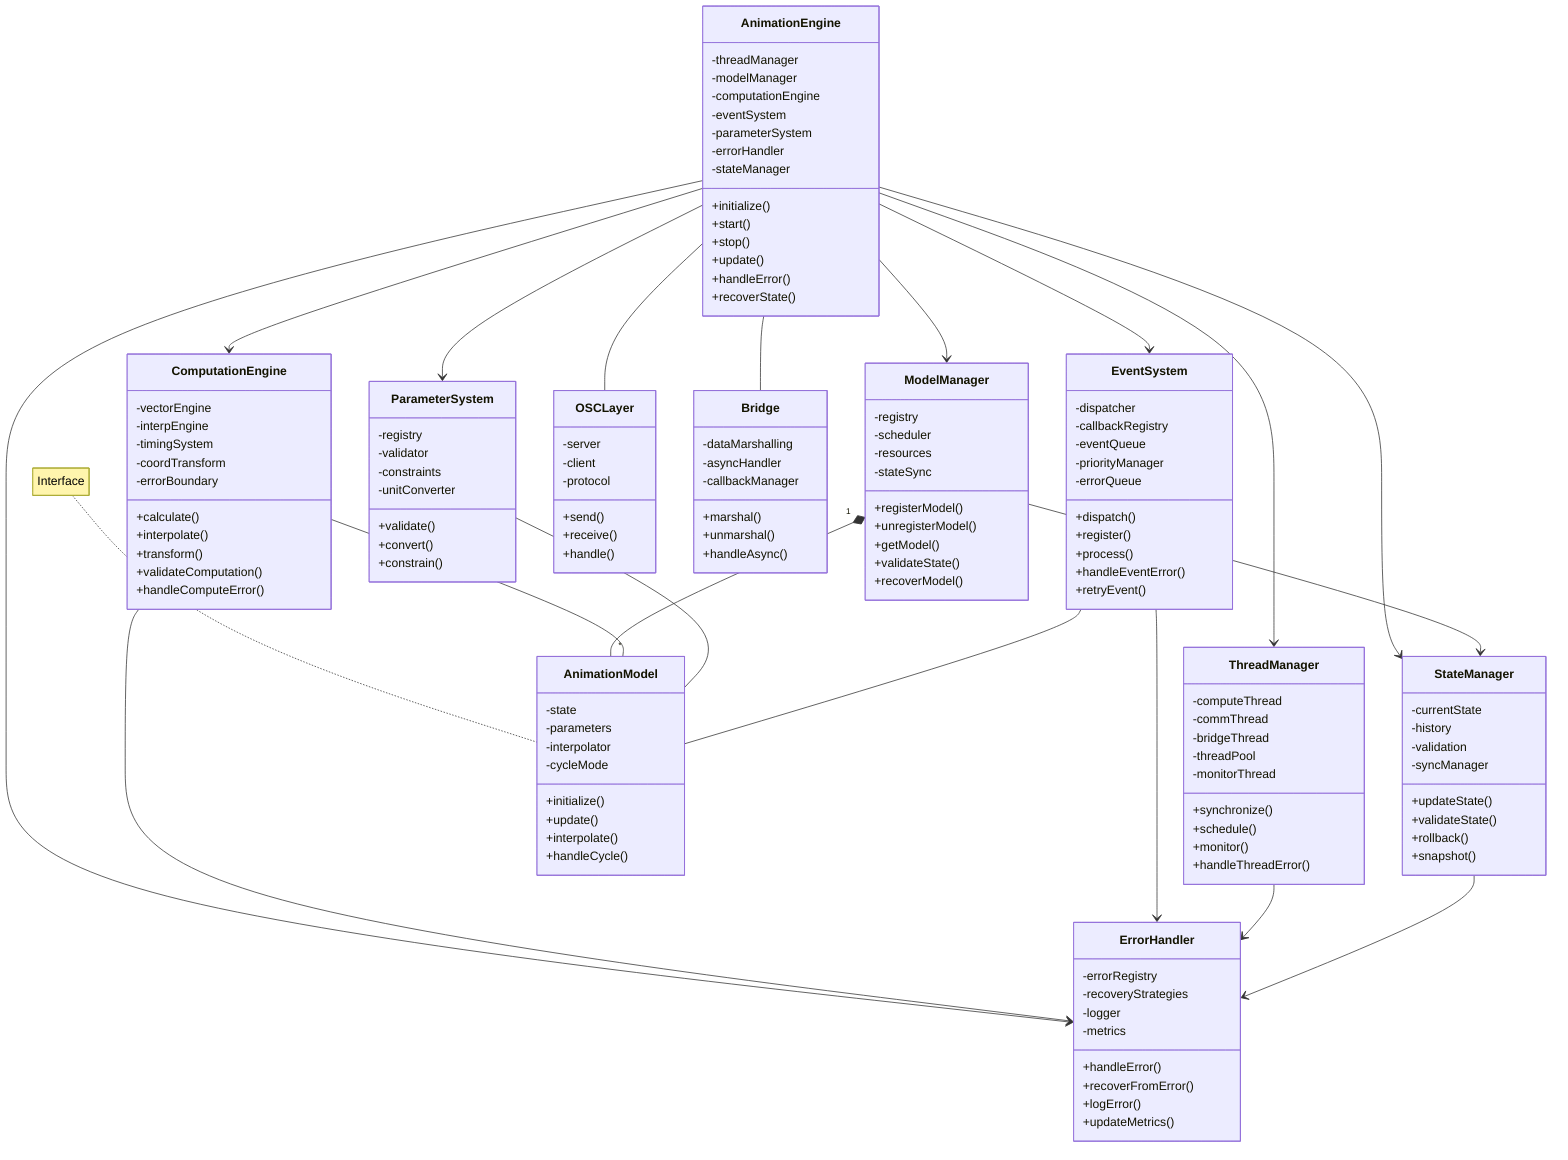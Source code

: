 classDiagram
    class AnimationEngine {
        -threadManager
        -modelManager
        -computationEngine
        -eventSystem
        -parameterSystem
        -errorHandler
        -stateManager
        +initialize()
        +start()
        +stop()
        +update()
        +handleError()
        +recoverState()
    }

    class ThreadManager {
        -computeThread
        -commThread
        -bridgeThread
        -threadPool
        -monitorThread
        +synchronize()
        +schedule()
        +monitor()
        +handleThreadError()
    }

    class ModelManager {
        -registry
        -scheduler
        -resources
        -stateSync
        +registerModel()
        +unregisterModel()
        +getModel()
        +validateState()
        +recoverModel()
    }

    class ComputationEngine {
        -vectorEngine
        -interpEngine
        -timingSystem
        -coordTransform
        -errorBoundary
        +calculate()
        +interpolate()
        +transform()
        +validateComputation()
        +handleComputeError()
    }

    class EventSystem {
        -dispatcher
        -callbackRegistry
        -eventQueue
        -priorityManager
        -errorQueue
        +dispatch()
        +register()
        +process()
        +handleEventError()
        +retryEvent()
    }

    class ParameterSystem {
        -registry
        -validator
        -constraints
        -unitConverter
        +validate()
        +convert()
        +constrain()
    }

    class ErrorHandler {
        -errorRegistry
        -recoveryStrategies
        -logger
        -metrics
        +handleError()
        +recoverFromError()
        +logError()
        +updateMetrics()
    }

    class StateManager {
        -currentState
        -history
        -validation
        -syncManager
        +updateState()
        +validateState()
        +rollback()
        +snapshot()
    }

    class OSCLayer {
        -server
        -client
        -protocol
        +send()
        +receive()
        +handle()
    }

    class Bridge {
        -dataMarshalling
        -asyncHandler
        -callbackManager
        +marshal()
        +unmarshal()
        +handleAsync()
    }

    class AnimationModel {
        -state
        -parameters
        -interpolator
        -cycleMode
        +initialize()
        +update()
        +interpolate()
        +handleCycle()
    }

    AnimationEngine --> ThreadManager
    AnimationEngine --> ModelManager
    AnimationEngine --> ComputationEngine
    AnimationEngine --> EventSystem
    AnimationEngine --> ErrorHandler
    AnimationEngine --> StateManager
    AnimationEngine --> ParameterSystem
    
    ModelManager --> StateManager
    ComputationEngine --> ErrorHandler
    EventSystem --> ErrorHandler
    ThreadManager --> ErrorHandler
    StateManager --> ErrorHandler
    ModelManager "1" *-- "*" AnimationModel
    ComputationEngine -- AnimationModel
    ParameterSystem -- AnimationModel
    EventSystem -- AnimationModel

    AnimationEngine -- OSCLayer
    AnimationEngine -- Bridge

    note for AnimationModel "Interface"